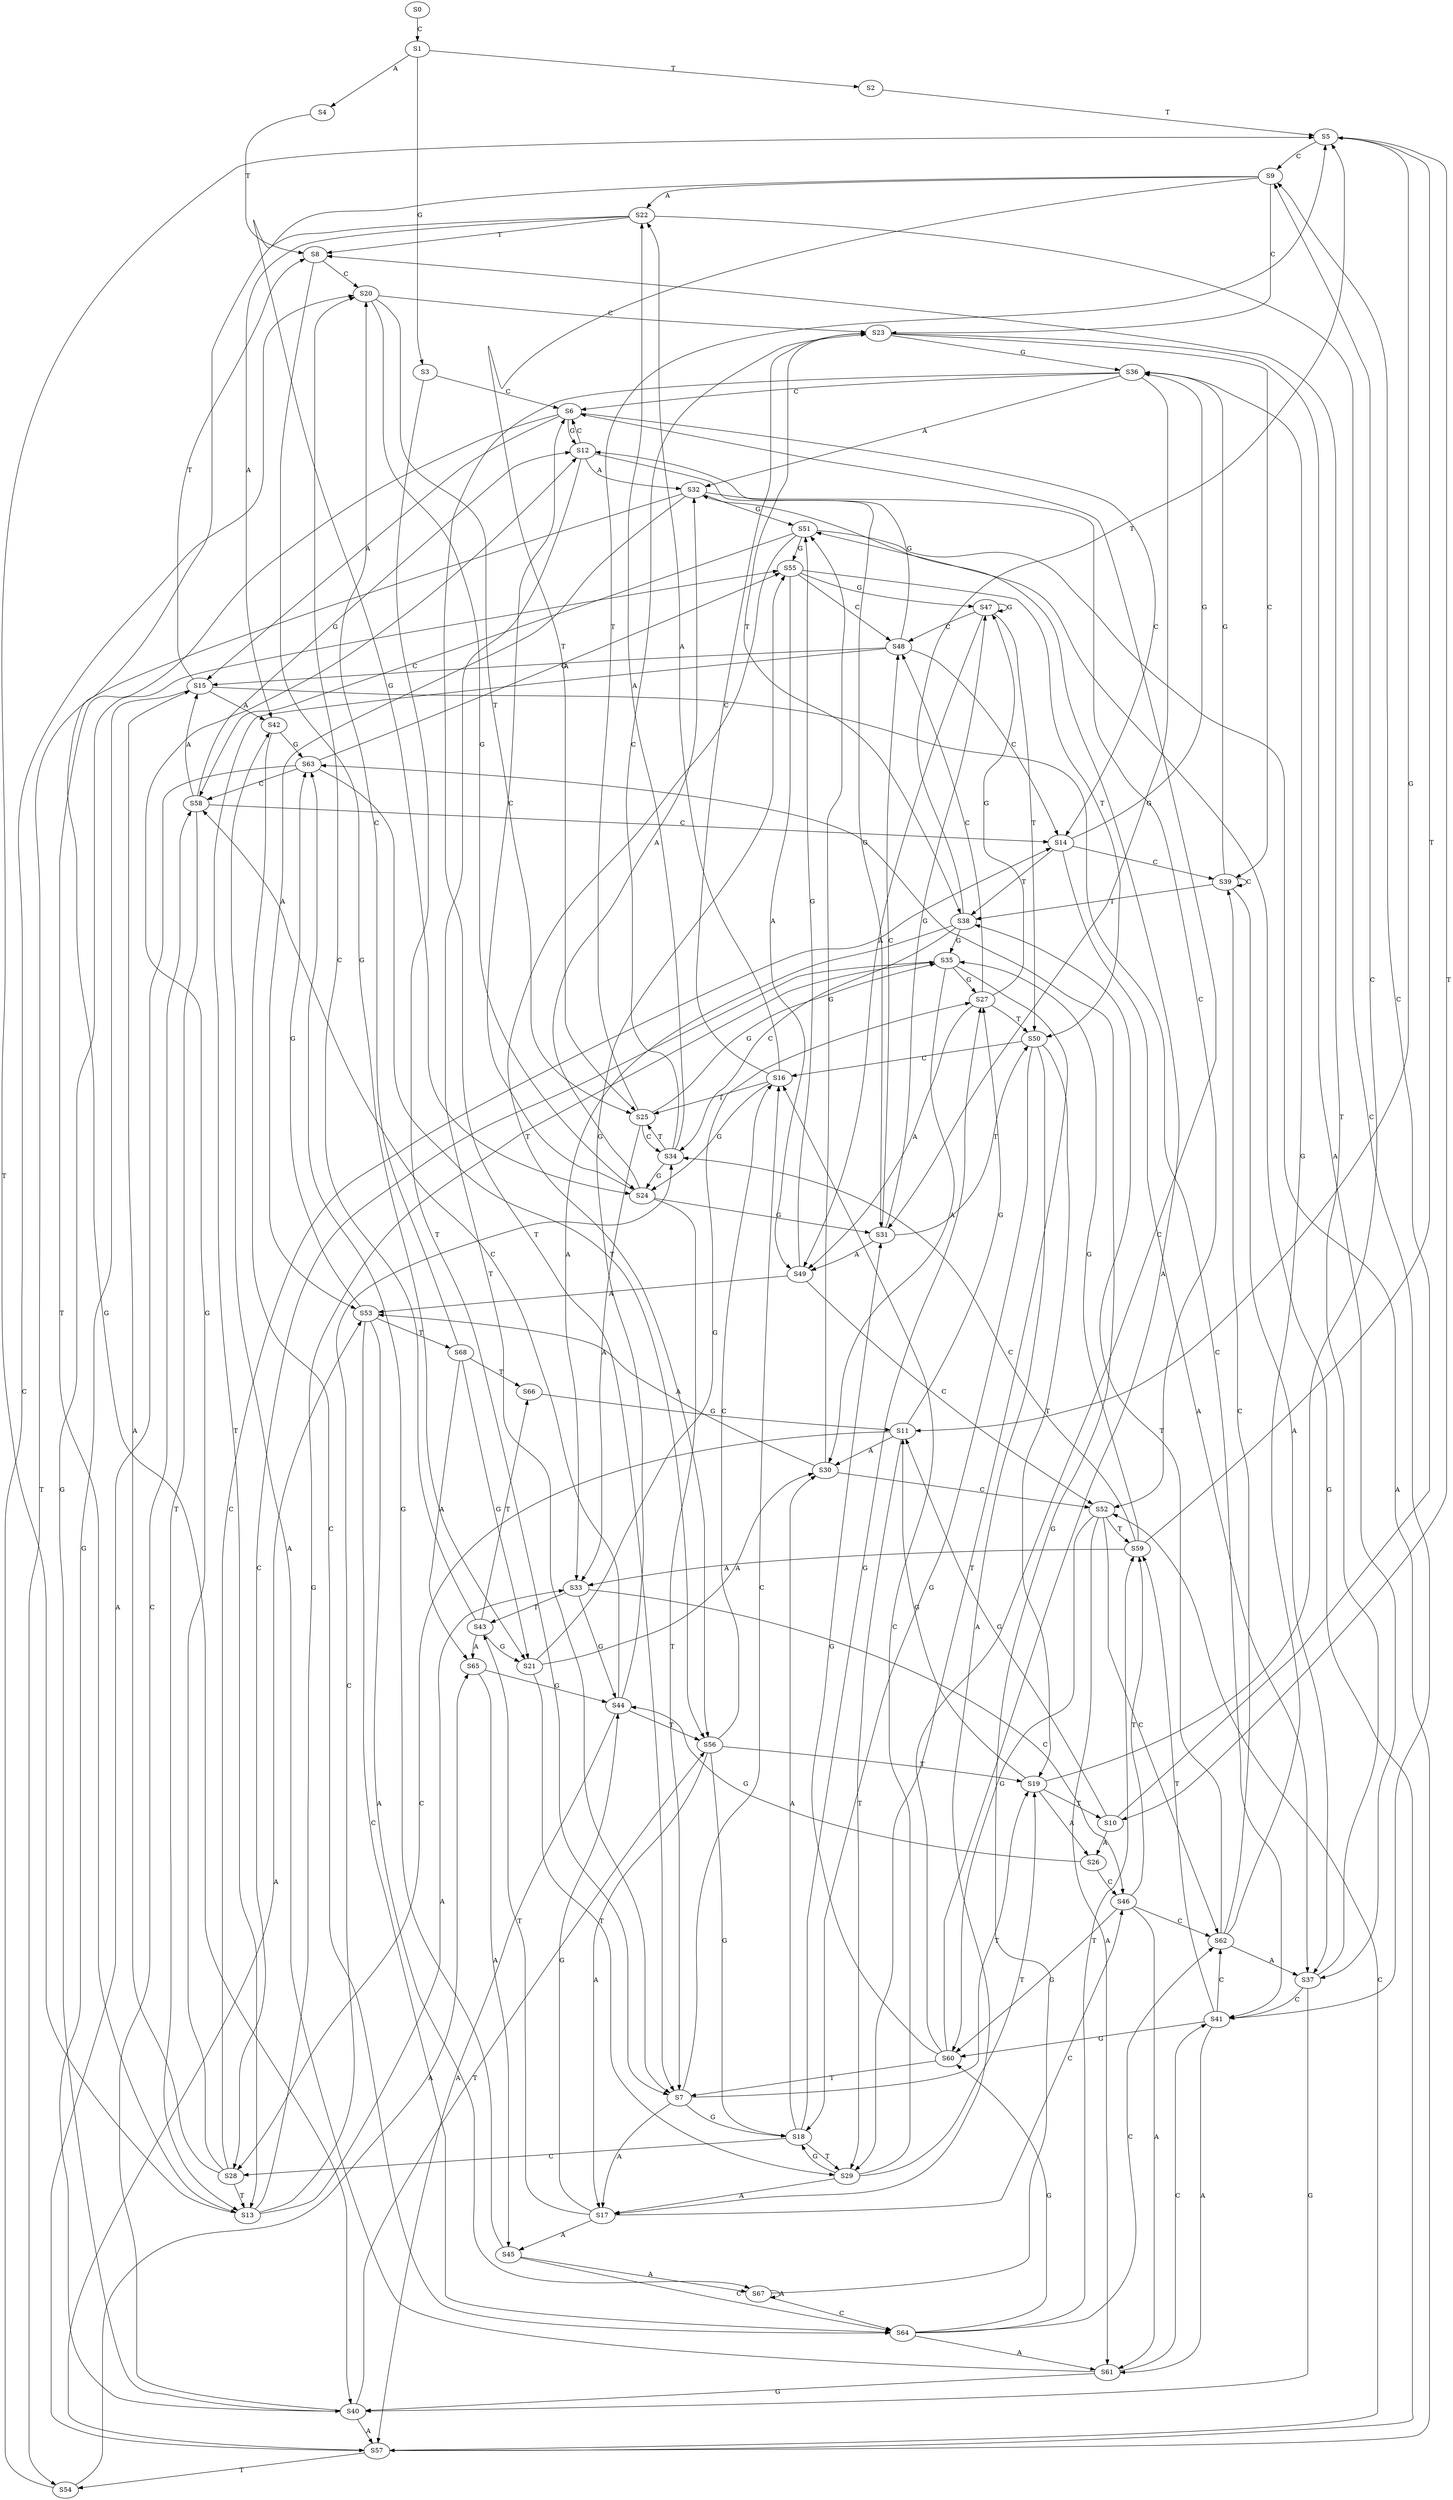 strict digraph  {
	S0 -> S1 [ label = C ];
	S1 -> S2 [ label = T ];
	S1 -> S3 [ label = G ];
	S1 -> S4 [ label = A ];
	S2 -> S5 [ label = T ];
	S3 -> S6 [ label = C ];
	S3 -> S7 [ label = T ];
	S4 -> S8 [ label = T ];
	S5 -> S9 [ label = C ];
	S5 -> S10 [ label = T ];
	S5 -> S11 [ label = G ];
	S6 -> S12 [ label = G ];
	S6 -> S13 [ label = T ];
	S6 -> S14 [ label = C ];
	S6 -> S15 [ label = A ];
	S7 -> S16 [ label = C ];
	S7 -> S17 [ label = A ];
	S7 -> S18 [ label = G ];
	S7 -> S19 [ label = T ];
	S8 -> S20 [ label = C ];
	S8 -> S21 [ label = G ];
	S9 -> S22 [ label = A ];
	S9 -> S23 [ label = C ];
	S9 -> S24 [ label = G ];
	S9 -> S25 [ label = T ];
	S10 -> S11 [ label = G ];
	S10 -> S9 [ label = C ];
	S10 -> S26 [ label = A ];
	S11 -> S27 [ label = G ];
	S11 -> S28 [ label = C ];
	S11 -> S29 [ label = T ];
	S11 -> S30 [ label = A ];
	S12 -> S31 [ label = G ];
	S12 -> S32 [ label = A ];
	S12 -> S7 [ label = T ];
	S12 -> S6 [ label = C ];
	S13 -> S33 [ label = A ];
	S13 -> S34 [ label = C ];
	S13 -> S5 [ label = T ];
	S13 -> S35 [ label = G ];
	S14 -> S36 [ label = G ];
	S14 -> S37 [ label = A ];
	S14 -> S38 [ label = T ];
	S14 -> S39 [ label = C ];
	S15 -> S40 [ label = G ];
	S15 -> S41 [ label = C ];
	S15 -> S42 [ label = A ];
	S15 -> S8 [ label = T ];
	S16 -> S25 [ label = T ];
	S16 -> S24 [ label = G ];
	S16 -> S22 [ label = A ];
	S16 -> S23 [ label = C ];
	S17 -> S43 [ label = T ];
	S17 -> S44 [ label = G ];
	S17 -> S45 [ label = A ];
	S17 -> S46 [ label = C ];
	S18 -> S29 [ label = T ];
	S18 -> S27 [ label = G ];
	S18 -> S30 [ label = A ];
	S18 -> S28 [ label = C ];
	S19 -> S9 [ label = C ];
	S19 -> S11 [ label = G ];
	S19 -> S26 [ label = A ];
	S19 -> S10 [ label = T ];
	S20 -> S23 [ label = C ];
	S20 -> S24 [ label = G ];
	S20 -> S25 [ label = T ];
	S21 -> S27 [ label = G ];
	S21 -> S30 [ label = A ];
	S21 -> S29 [ label = T ];
	S22 -> S8 [ label = T ];
	S22 -> S41 [ label = C ];
	S22 -> S42 [ label = A ];
	S22 -> S40 [ label = G ];
	S23 -> S39 [ label = C ];
	S23 -> S37 [ label = A ];
	S23 -> S38 [ label = T ];
	S23 -> S36 [ label = G ];
	S24 -> S31 [ label = G ];
	S24 -> S7 [ label = T ];
	S24 -> S6 [ label = C ];
	S24 -> S32 [ label = A ];
	S25 -> S35 [ label = G ];
	S25 -> S34 [ label = C ];
	S25 -> S33 [ label = A ];
	S25 -> S5 [ label = T ];
	S26 -> S46 [ label = C ];
	S26 -> S44 [ label = G ];
	S27 -> S47 [ label = G ];
	S27 -> S48 [ label = C ];
	S27 -> S49 [ label = A ];
	S27 -> S50 [ label = T ];
	S28 -> S14 [ label = C ];
	S28 -> S12 [ label = G ];
	S28 -> S13 [ label = T ];
	S28 -> S15 [ label = A ];
	S29 -> S16 [ label = C ];
	S29 -> S19 [ label = T ];
	S29 -> S18 [ label = G ];
	S29 -> S17 [ label = A ];
	S30 -> S51 [ label = G ];
	S30 -> S52 [ label = C ];
	S30 -> S53 [ label = A ];
	S31 -> S49 [ label = A ];
	S31 -> S47 [ label = G ];
	S31 -> S48 [ label = C ];
	S31 -> S50 [ label = T ];
	S32 -> S53 [ label = A ];
	S32 -> S52 [ label = C ];
	S32 -> S51 [ label = G ];
	S32 -> S54 [ label = T ];
	S33 -> S44 [ label = G ];
	S33 -> S43 [ label = T ];
	S33 -> S46 [ label = C ];
	S34 -> S25 [ label = T ];
	S34 -> S24 [ label = G ];
	S34 -> S23 [ label = C ];
	S34 -> S22 [ label = A ];
	S35 -> S30 [ label = A ];
	S35 -> S28 [ label = C ];
	S35 -> S27 [ label = G ];
	S35 -> S29 [ label = T ];
	S36 -> S32 [ label = A ];
	S36 -> S31 [ label = G ];
	S36 -> S7 [ label = T ];
	S36 -> S6 [ label = C ];
	S37 -> S40 [ label = G ];
	S37 -> S8 [ label = T ];
	S37 -> S41 [ label = C ];
	S38 -> S35 [ label = G ];
	S38 -> S34 [ label = C ];
	S38 -> S5 [ label = T ];
	S38 -> S33 [ label = A ];
	S39 -> S36 [ label = G ];
	S39 -> S39 [ label = C ];
	S39 -> S37 [ label = A ];
	S39 -> S38 [ label = T ];
	S40 -> S55 [ label = G ];
	S40 -> S56 [ label = T ];
	S40 -> S57 [ label = A ];
	S40 -> S58 [ label = C ];
	S41 -> S59 [ label = T ];
	S41 -> S60 [ label = G ];
	S41 -> S61 [ label = A ];
	S41 -> S62 [ label = C ];
	S42 -> S63 [ label = G ];
	S42 -> S64 [ label = C ];
	S43 -> S20 [ label = C ];
	S43 -> S65 [ label = A ];
	S43 -> S66 [ label = T ];
	S43 -> S21 [ label = G ];
	S44 -> S56 [ label = T ];
	S44 -> S57 [ label = A ];
	S44 -> S58 [ label = C ];
	S44 -> S55 [ label = G ];
	S45 -> S63 [ label = G ];
	S45 -> S67 [ label = A ];
	S45 -> S64 [ label = C ];
	S46 -> S60 [ label = G ];
	S46 -> S59 [ label = T ];
	S46 -> S62 [ label = C ];
	S46 -> S61 [ label = A ];
	S47 -> S50 [ label = T ];
	S47 -> S48 [ label = C ];
	S47 -> S47 [ label = G ];
	S47 -> S49 [ label = A ];
	S48 -> S13 [ label = T ];
	S48 -> S14 [ label = C ];
	S48 -> S15 [ label = A ];
	S48 -> S12 [ label = G ];
	S49 -> S53 [ label = A ];
	S49 -> S51 [ label = G ];
	S49 -> S52 [ label = C ];
	S50 -> S17 [ label = A ];
	S50 -> S16 [ label = C ];
	S50 -> S18 [ label = G ];
	S50 -> S19 [ label = T ];
	S51 -> S56 [ label = T ];
	S51 -> S55 [ label = G ];
	S51 -> S57 [ label = A ];
	S51 -> S58 [ label = C ];
	S52 -> S59 [ label = T ];
	S52 -> S60 [ label = G ];
	S52 -> S62 [ label = C ];
	S52 -> S61 [ label = A ];
	S53 -> S68 [ label = T ];
	S53 -> S64 [ label = C ];
	S53 -> S67 [ label = A ];
	S53 -> S63 [ label = G ];
	S54 -> S65 [ label = A ];
	S54 -> S20 [ label = C ];
	S55 -> S49 [ label = A ];
	S55 -> S47 [ label = G ];
	S55 -> S50 [ label = T ];
	S55 -> S48 [ label = C ];
	S56 -> S17 [ label = A ];
	S56 -> S16 [ label = C ];
	S56 -> S18 [ label = G ];
	S56 -> S19 [ label = T ];
	S57 -> S53 [ label = A ];
	S57 -> S52 [ label = C ];
	S57 -> S54 [ label = T ];
	S57 -> S51 [ label = G ];
	S58 -> S14 [ label = C ];
	S58 -> S15 [ label = A ];
	S58 -> S12 [ label = G ];
	S58 -> S13 [ label = T ];
	S59 -> S33 [ label = A ];
	S59 -> S34 [ label = C ];
	S59 -> S5 [ label = T ];
	S59 -> S35 [ label = G ];
	S60 -> S31 [ label = G ];
	S60 -> S32 [ label = A ];
	S60 -> S7 [ label = T ];
	S60 -> S6 [ label = C ];
	S61 -> S40 [ label = G ];
	S61 -> S41 [ label = C ];
	S61 -> S42 [ label = A ];
	S62 -> S39 [ label = C ];
	S62 -> S37 [ label = A ];
	S62 -> S38 [ label = T ];
	S62 -> S36 [ label = G ];
	S63 -> S56 [ label = T ];
	S63 -> S57 [ label = A ];
	S63 -> S58 [ label = C ];
	S63 -> S55 [ label = G ];
	S64 -> S61 [ label = A ];
	S64 -> S62 [ label = C ];
	S64 -> S60 [ label = G ];
	S64 -> S59 [ label = T ];
	S65 -> S44 [ label = G ];
	S65 -> S45 [ label = A ];
	S66 -> S11 [ label = G ];
	S67 -> S63 [ label = G ];
	S67 -> S64 [ label = C ];
	S67 -> S67 [ label = A ];
	S68 -> S65 [ label = A ];
	S68 -> S20 [ label = C ];
	S68 -> S21 [ label = G ];
	S68 -> S66 [ label = T ];
}
